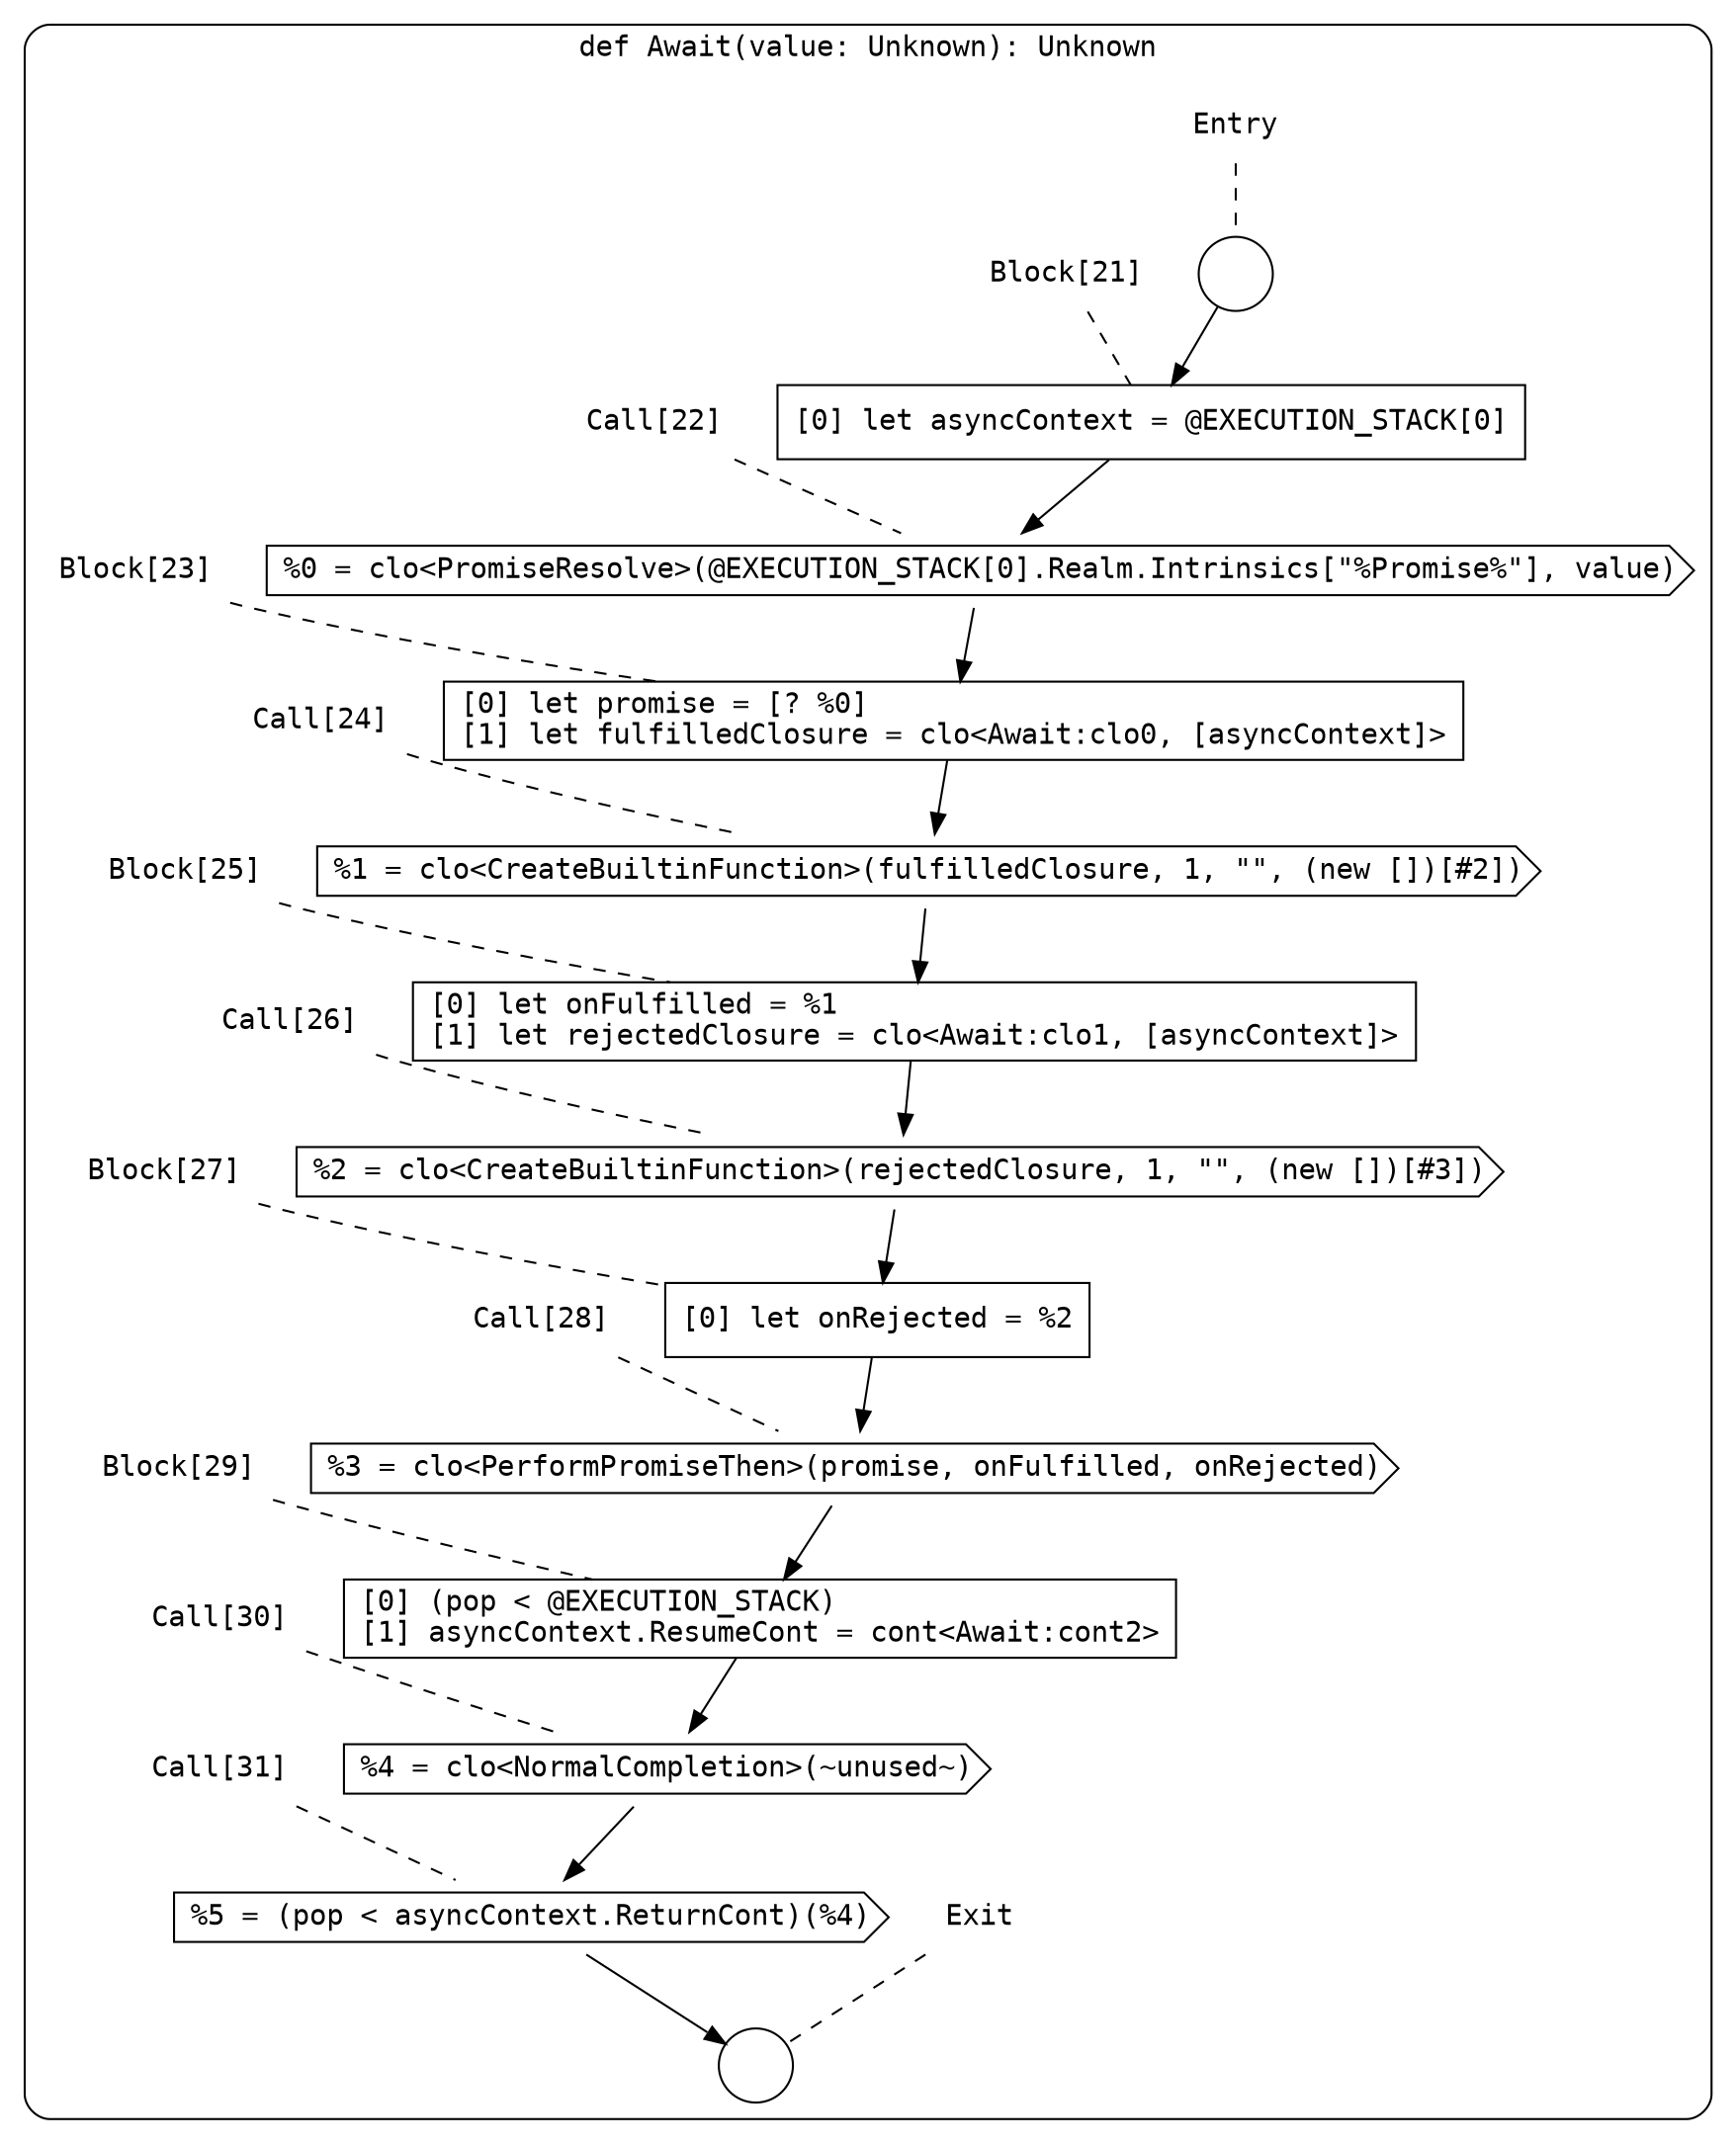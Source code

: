digraph {
  graph [fontname = "Consolas"]
  node [fontname = "Consolas"]
  edge [fontname = "Consolas"]
  subgraph cluster5 {
    label = "def Await(value: Unknown): Unknown"
    style = rounded
    cluster5_entry_name [shape=none, label=<<font color="black">Entry</font>>]
    cluster5_entry_name -> cluster5_entry [arrowhead=none, color="black", style=dashed]
    cluster5_entry [shape=circle label=" " color="black" fillcolor="white" style=filled]
    cluster5_entry -> node21 [color="black"]
    cluster5_exit_name [shape=none, label=<<font color="black">Exit</font>>]
    cluster5_exit_name -> cluster5_exit [arrowhead=none, color="black", style=dashed]
    cluster5_exit [shape=circle label=" " color="black" fillcolor="white" style=filled]
    node21_name [shape=none, label=<<font color="black">Block[21]</font>>]
    node21_name -> node21 [arrowhead=none, color="black", style=dashed]
    node21 [shape=box, label=<<font color="black">[0] let asyncContext = @EXECUTION_STACK[0]<BR ALIGN="LEFT"/></font>> color="black" fillcolor="white", style=filled]
    node21 -> node22 [color="black"]
    node22_name [shape=none, label=<<font color="black">Call[22]</font>>]
    node22_name -> node22 [arrowhead=none, color="black", style=dashed]
    node22 [shape=cds, label=<<font color="black">%0 = clo&lt;PromiseResolve&gt;(@EXECUTION_STACK[0].Realm.Intrinsics[&quot;%Promise%&quot;], value)</font>> color="black" fillcolor="white", style=filled]
    node22 -> node23 [color="black"]
    node23_name [shape=none, label=<<font color="black">Block[23]</font>>]
    node23_name -> node23 [arrowhead=none, color="black", style=dashed]
    node23 [shape=box, label=<<font color="black">[0] let promise = [? %0]<BR ALIGN="LEFT"/>[1] let fulfilledClosure = clo&lt;Await:clo0, [asyncContext]&gt;<BR ALIGN="LEFT"/></font>> color="black" fillcolor="white", style=filled]
    node23 -> node24 [color="black"]
    node24_name [shape=none, label=<<font color="black">Call[24]</font>>]
    node24_name -> node24 [arrowhead=none, color="black", style=dashed]
    node24 [shape=cds, label=<<font color="black">%1 = clo&lt;CreateBuiltinFunction&gt;(fulfilledClosure, 1, &quot;&quot;, (new [])[#2])</font>> color="black" fillcolor="white", style=filled]
    node24 -> node25 [color="black"]
    node25_name [shape=none, label=<<font color="black">Block[25]</font>>]
    node25_name -> node25 [arrowhead=none, color="black", style=dashed]
    node25 [shape=box, label=<<font color="black">[0] let onFulfilled = %1<BR ALIGN="LEFT"/>[1] let rejectedClosure = clo&lt;Await:clo1, [asyncContext]&gt;<BR ALIGN="LEFT"/></font>> color="black" fillcolor="white", style=filled]
    node25 -> node26 [color="black"]
    node26_name [shape=none, label=<<font color="black">Call[26]</font>>]
    node26_name -> node26 [arrowhead=none, color="black", style=dashed]
    node26 [shape=cds, label=<<font color="black">%2 = clo&lt;CreateBuiltinFunction&gt;(rejectedClosure, 1, &quot;&quot;, (new [])[#3])</font>> color="black" fillcolor="white", style=filled]
    node26 -> node27 [color="black"]
    node27_name [shape=none, label=<<font color="black">Block[27]</font>>]
    node27_name -> node27 [arrowhead=none, color="black", style=dashed]
    node27 [shape=box, label=<<font color="black">[0] let onRejected = %2<BR ALIGN="LEFT"/></font>> color="black" fillcolor="white", style=filled]
    node27 -> node28 [color="black"]
    node28_name [shape=none, label=<<font color="black">Call[28]</font>>]
    node28_name -> node28 [arrowhead=none, color="black", style=dashed]
    node28 [shape=cds, label=<<font color="black">%3 = clo&lt;PerformPromiseThen&gt;(promise, onFulfilled, onRejected)</font>> color="black" fillcolor="white", style=filled]
    node28 -> node29 [color="black"]
    node29_name [shape=none, label=<<font color="black">Block[29]</font>>]
    node29_name -> node29 [arrowhead=none, color="black", style=dashed]
    node29 [shape=box, label=<<font color="black">[0] (pop &lt; @EXECUTION_STACK)<BR ALIGN="LEFT"/>[1] asyncContext.ResumeCont = cont&lt;Await:cont2&gt;<BR ALIGN="LEFT"/></font>> color="black" fillcolor="white", style=filled]
    node29 -> node30 [color="black"]
    node30_name [shape=none, label=<<font color="black">Call[30]</font>>]
    node30_name -> node30 [arrowhead=none, color="black", style=dashed]
    node30 [shape=cds, label=<<font color="black">%4 = clo&lt;NormalCompletion&gt;(~unused~)</font>> color="black" fillcolor="white", style=filled]
    node30 -> node31 [color="black"]
    node31_name [shape=none, label=<<font color="black">Call[31]</font>>]
    node31_name -> node31 [arrowhead=none, color="black", style=dashed]
    node31 [shape=cds, label=<<font color="black">%5 = (pop &lt; asyncContext.ReturnCont)(%4)</font>> color="black" fillcolor="white", style=filled]
    node31 -> cluster5_exit [color="black"]
  }
}